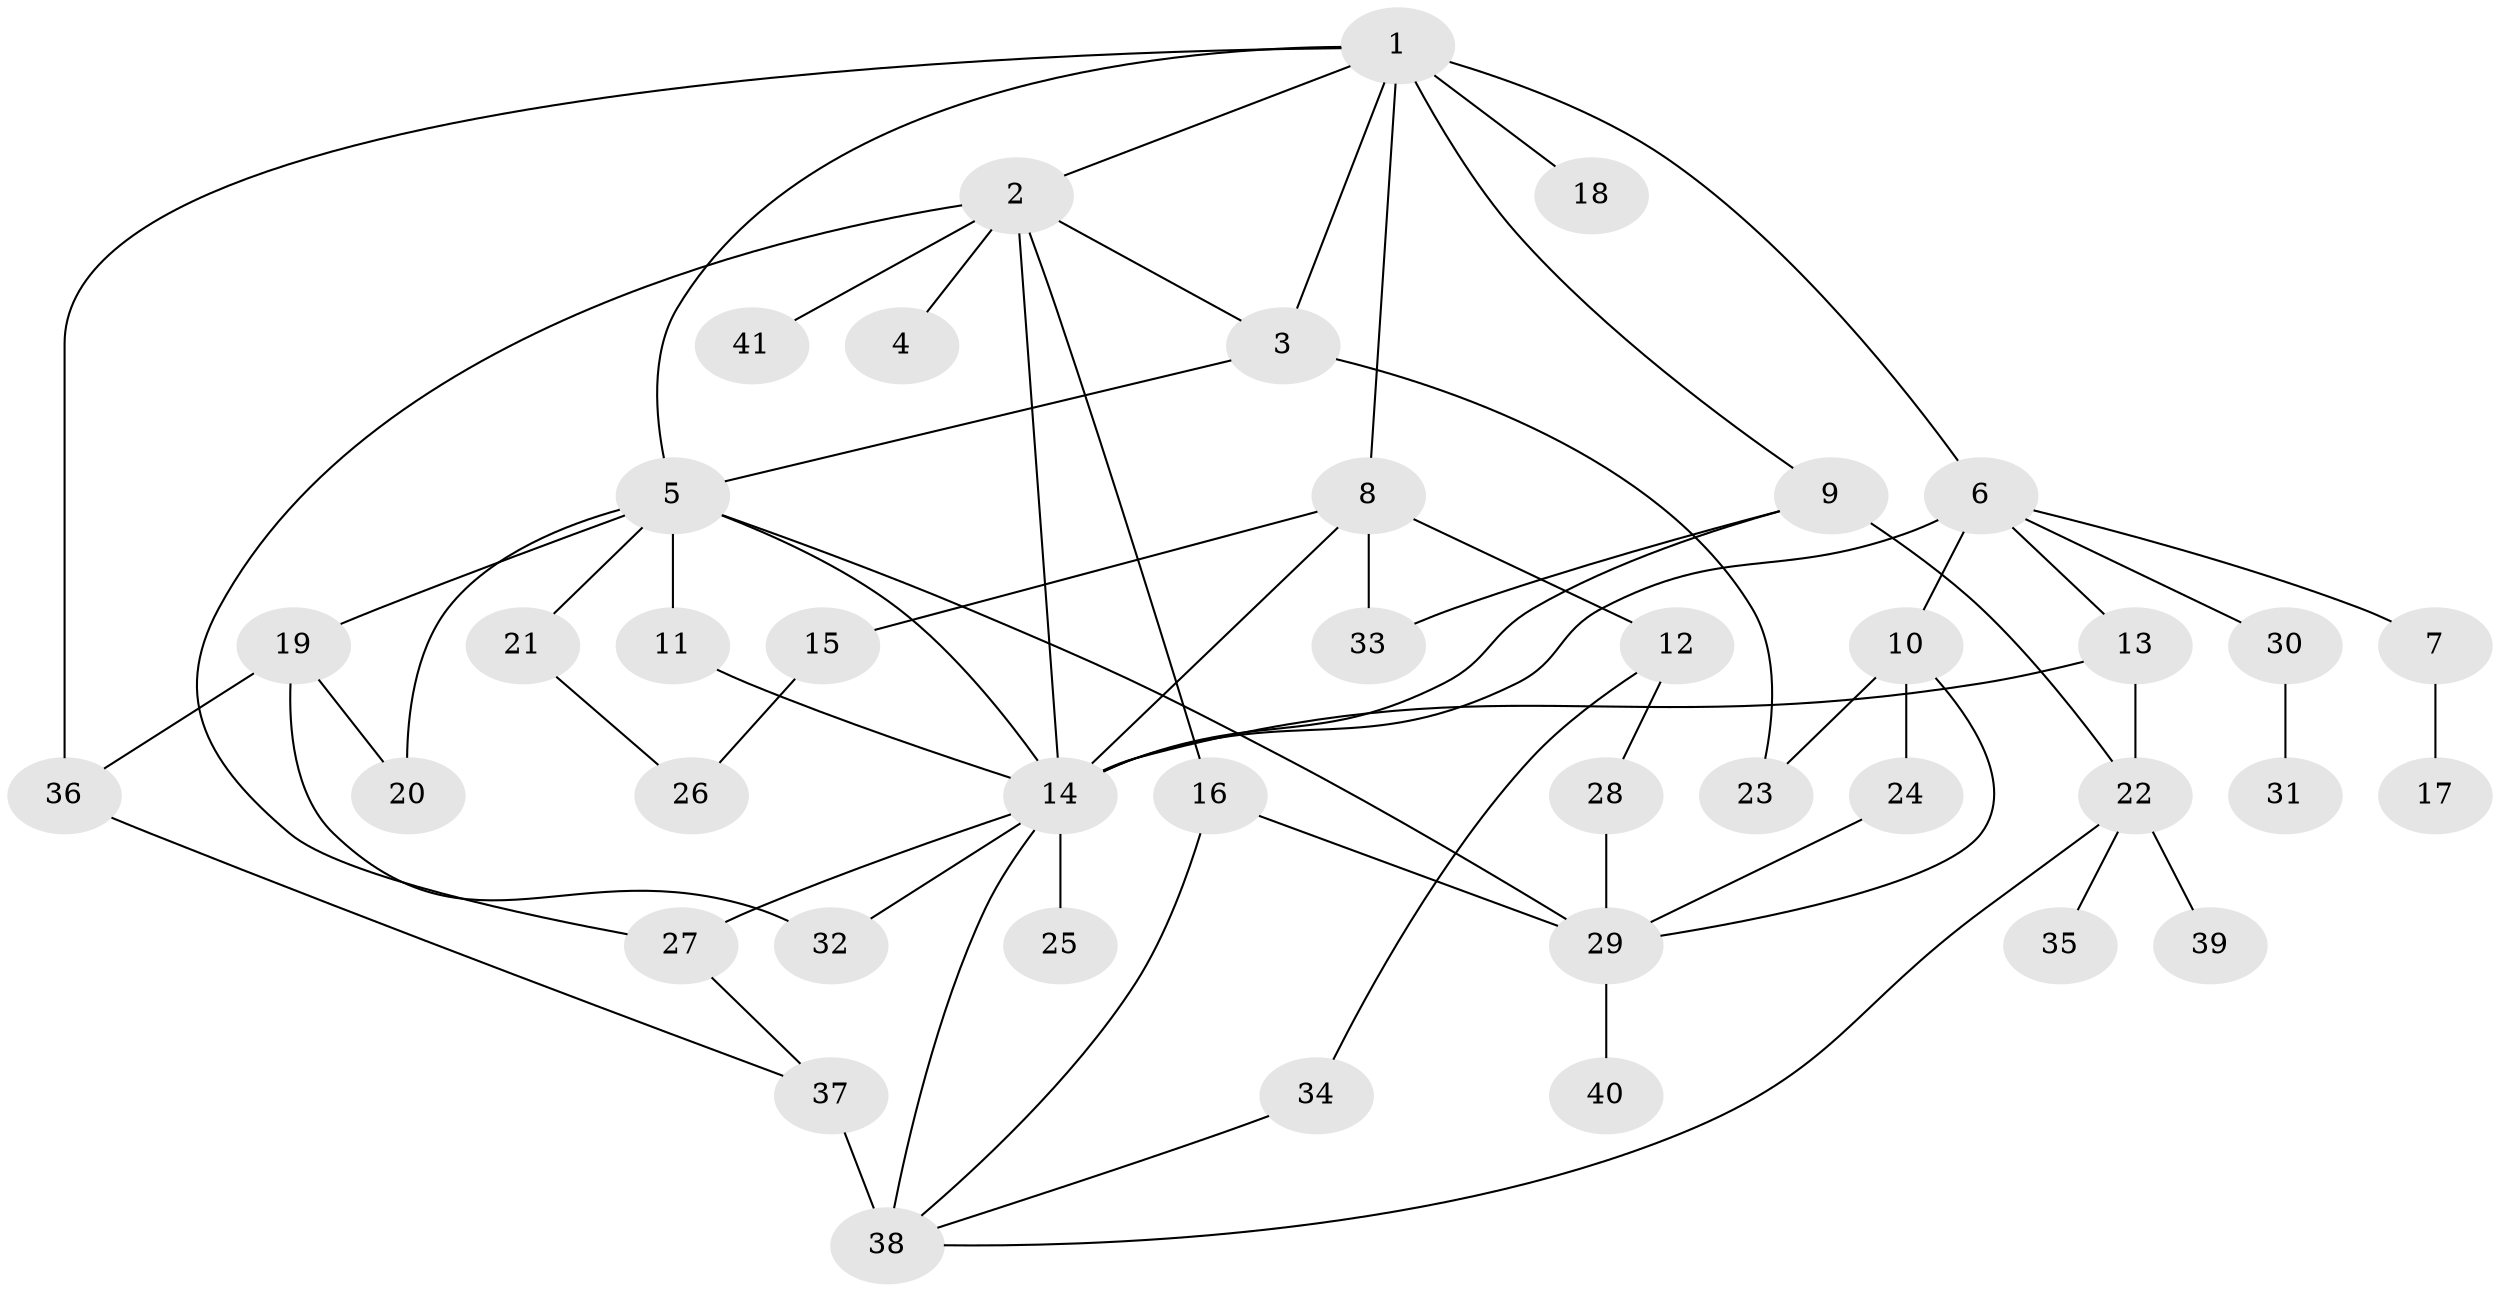 // original degree distribution, {4: 0.0975609756097561, 8: 0.024390243902439025, 5: 0.024390243902439025, 2: 0.3170731707317073, 7: 0.04878048780487805, 6: 0.024390243902439025, 3: 0.2073170731707317, 1: 0.25609756097560976}
// Generated by graph-tools (version 1.1) at 2025/34/03/09/25 02:34:07]
// undirected, 41 vertices, 65 edges
graph export_dot {
graph [start="1"]
  node [color=gray90,style=filled];
  1;
  2;
  3;
  4;
  5;
  6;
  7;
  8;
  9;
  10;
  11;
  12;
  13;
  14;
  15;
  16;
  17;
  18;
  19;
  20;
  21;
  22;
  23;
  24;
  25;
  26;
  27;
  28;
  29;
  30;
  31;
  32;
  33;
  34;
  35;
  36;
  37;
  38;
  39;
  40;
  41;
  1 -- 2 [weight=1.0];
  1 -- 3 [weight=1.0];
  1 -- 5 [weight=1.0];
  1 -- 6 [weight=1.0];
  1 -- 8 [weight=1.0];
  1 -- 9 [weight=1.0];
  1 -- 18 [weight=2.0];
  1 -- 36 [weight=1.0];
  2 -- 3 [weight=1.0];
  2 -- 4 [weight=1.0];
  2 -- 14 [weight=1.0];
  2 -- 16 [weight=1.0];
  2 -- 27 [weight=1.0];
  2 -- 41 [weight=1.0];
  3 -- 5 [weight=1.0];
  3 -- 23 [weight=1.0];
  5 -- 11 [weight=4.0];
  5 -- 14 [weight=1.0];
  5 -- 19 [weight=1.0];
  5 -- 20 [weight=1.0];
  5 -- 21 [weight=2.0];
  5 -- 29 [weight=1.0];
  6 -- 7 [weight=1.0];
  6 -- 10 [weight=1.0];
  6 -- 13 [weight=1.0];
  6 -- 14 [weight=2.0];
  6 -- 30 [weight=1.0];
  7 -- 17 [weight=1.0];
  8 -- 12 [weight=1.0];
  8 -- 14 [weight=1.0];
  8 -- 15 [weight=1.0];
  8 -- 33 [weight=1.0];
  9 -- 14 [weight=1.0];
  9 -- 22 [weight=1.0];
  9 -- 33 [weight=1.0];
  10 -- 23 [weight=2.0];
  10 -- 24 [weight=1.0];
  10 -- 29 [weight=1.0];
  11 -- 14 [weight=1.0];
  12 -- 28 [weight=1.0];
  12 -- 34 [weight=1.0];
  13 -- 14 [weight=1.0];
  13 -- 22 [weight=1.0];
  14 -- 25 [weight=7.0];
  14 -- 27 [weight=1.0];
  14 -- 32 [weight=1.0];
  14 -- 38 [weight=1.0];
  15 -- 26 [weight=1.0];
  16 -- 29 [weight=1.0];
  16 -- 38 [weight=1.0];
  19 -- 20 [weight=1.0];
  19 -- 32 [weight=1.0];
  19 -- 36 [weight=1.0];
  21 -- 26 [weight=1.0];
  22 -- 35 [weight=1.0];
  22 -- 38 [weight=1.0];
  22 -- 39 [weight=1.0];
  24 -- 29 [weight=1.0];
  27 -- 37 [weight=1.0];
  28 -- 29 [weight=1.0];
  29 -- 40 [weight=1.0];
  30 -- 31 [weight=1.0];
  34 -- 38 [weight=1.0];
  36 -- 37 [weight=1.0];
  37 -- 38 [weight=4.0];
}
